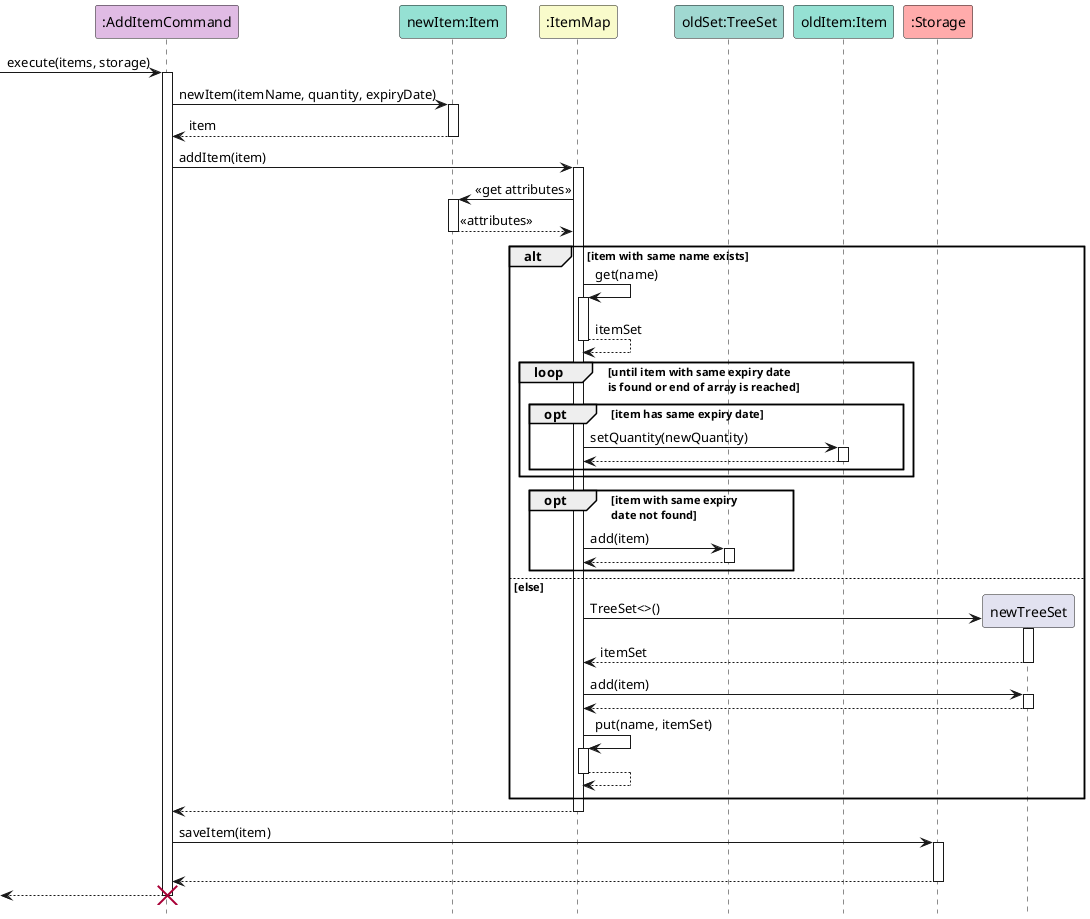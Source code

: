 @startuml

hide footbox
skinparam sequenceReferenceBackgroundColor #f7807c

participant ":AddItemCommand" as AddItemCommand #E0BBE4
participant "newItem:Item" as newItem #95E1D3
participant ":ItemMap" as ItemMap #F9FBCB
participant "oldSet:TreeSet" as oldTreeSet #A0D8D1
participant "oldItem:Item" as oldItem #95E1D3
participant ":Storage" as Storage #FFABAB

-> AddItemCommand : execute(items, storage)
activate AddItemCommand

AddItemCommand -> newItem : newItem(itemName, quantity, expiryDate)
activate newItem
return item
deactivate newItem

AddItemCommand -> ItemMap : addItem(item)
activate ItemMap

ItemMap -> newItem : <<get attributes>>
activate newItem
return <<attributes>>
deactivate newItem

alt item with same name exists
    ItemMap -> ItemMap : get(name)
    activate ItemMap
    return itemSet

    loop until item with same expiry date \nis found or end of array is reached
        opt item has same expiry date
            ItemMap -> oldItem : setQuantity(newQuantity)
            activate oldItem
            return
            deactivate oldItem
        end
    end

    opt item with same expiry \ndate not found
        ItemMap -> oldTreeSet : add(item)
        activate oldTreeSet
        return
        deactivate oldTreeSet
    end


else else
    ItemMap -> newTreeSet ** : TreeSet<>()
    activate newTreeSet
    return itemSet
    deactivate newTreeSet
    ItemMap -> newTreeSet : add(item)
    activate newTreeSet
    return
    deactivate newTreeSet
    ItemMap -> ItemMap : put(name, itemSet)
    activate ItemMap
    return
    ||10||
end

ItemMap --> AddItemCommand
deactivate ItemMap

AddItemCommand -> Storage : saveItem(item)
activate Storage
||||||
return
deactivate Storage

<-- AddItemCommand
deactivate AddItemCommand
destroy AddItemCommand

@enduml